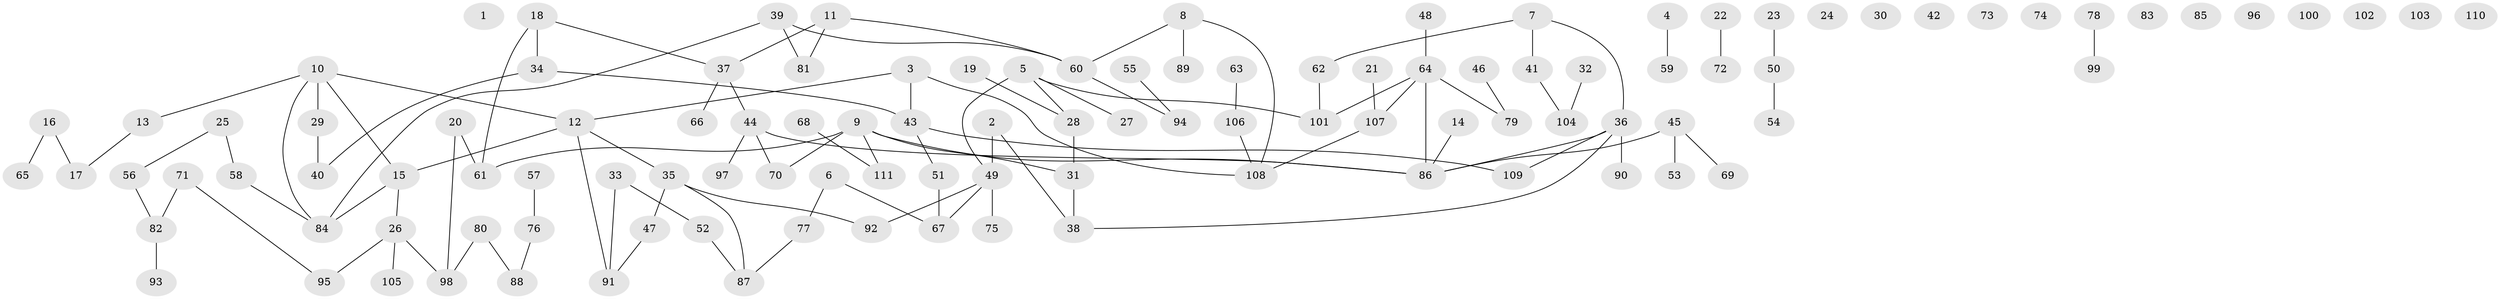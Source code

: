 // coarse degree distribution, {0: 0.19480519480519481, 2: 0.2857142857142857, 5: 0.05194805194805195, 3: 0.09090909090909091, 6: 0.05194805194805195, 8: 0.012987012987012988, 4: 0.06493506493506493, 1: 0.24675324675324675}
// Generated by graph-tools (version 1.1) at 2025/23/03/03/25 07:23:28]
// undirected, 111 vertices, 114 edges
graph export_dot {
graph [start="1"]
  node [color=gray90,style=filled];
  1;
  2;
  3;
  4;
  5;
  6;
  7;
  8;
  9;
  10;
  11;
  12;
  13;
  14;
  15;
  16;
  17;
  18;
  19;
  20;
  21;
  22;
  23;
  24;
  25;
  26;
  27;
  28;
  29;
  30;
  31;
  32;
  33;
  34;
  35;
  36;
  37;
  38;
  39;
  40;
  41;
  42;
  43;
  44;
  45;
  46;
  47;
  48;
  49;
  50;
  51;
  52;
  53;
  54;
  55;
  56;
  57;
  58;
  59;
  60;
  61;
  62;
  63;
  64;
  65;
  66;
  67;
  68;
  69;
  70;
  71;
  72;
  73;
  74;
  75;
  76;
  77;
  78;
  79;
  80;
  81;
  82;
  83;
  84;
  85;
  86;
  87;
  88;
  89;
  90;
  91;
  92;
  93;
  94;
  95;
  96;
  97;
  98;
  99;
  100;
  101;
  102;
  103;
  104;
  105;
  106;
  107;
  108;
  109;
  110;
  111;
  2 -- 38;
  2 -- 49;
  3 -- 12;
  3 -- 43;
  3 -- 108;
  4 -- 59;
  5 -- 27;
  5 -- 28;
  5 -- 49;
  5 -- 101;
  6 -- 67;
  6 -- 77;
  7 -- 36;
  7 -- 41;
  7 -- 62;
  8 -- 60;
  8 -- 89;
  8 -- 108;
  9 -- 31;
  9 -- 61;
  9 -- 70;
  9 -- 86;
  9 -- 111;
  10 -- 12;
  10 -- 13;
  10 -- 15;
  10 -- 29;
  10 -- 84;
  11 -- 37;
  11 -- 60;
  11 -- 81;
  12 -- 15;
  12 -- 35;
  12 -- 91;
  13 -- 17;
  14 -- 86;
  15 -- 26;
  15 -- 84;
  16 -- 17;
  16 -- 65;
  18 -- 34;
  18 -- 37;
  18 -- 61;
  19 -- 28;
  20 -- 61;
  20 -- 98;
  21 -- 107;
  22 -- 72;
  23 -- 50;
  25 -- 56;
  25 -- 58;
  26 -- 95;
  26 -- 98;
  26 -- 105;
  28 -- 31;
  29 -- 40;
  31 -- 38;
  32 -- 104;
  33 -- 52;
  33 -- 91;
  34 -- 40;
  34 -- 43;
  35 -- 47;
  35 -- 87;
  35 -- 92;
  36 -- 38;
  36 -- 86;
  36 -- 90;
  36 -- 109;
  37 -- 44;
  37 -- 66;
  39 -- 60;
  39 -- 81;
  39 -- 84;
  41 -- 104;
  43 -- 51;
  43 -- 109;
  44 -- 70;
  44 -- 86;
  44 -- 97;
  45 -- 53;
  45 -- 69;
  45 -- 86;
  46 -- 79;
  47 -- 91;
  48 -- 64;
  49 -- 67;
  49 -- 75;
  49 -- 92;
  50 -- 54;
  51 -- 67;
  52 -- 87;
  55 -- 94;
  56 -- 82;
  57 -- 76;
  58 -- 84;
  60 -- 94;
  62 -- 101;
  63 -- 106;
  64 -- 79;
  64 -- 86;
  64 -- 101;
  64 -- 107;
  68 -- 111;
  71 -- 82;
  71 -- 95;
  76 -- 88;
  77 -- 87;
  78 -- 99;
  80 -- 88;
  80 -- 98;
  82 -- 93;
  106 -- 108;
  107 -- 108;
}
